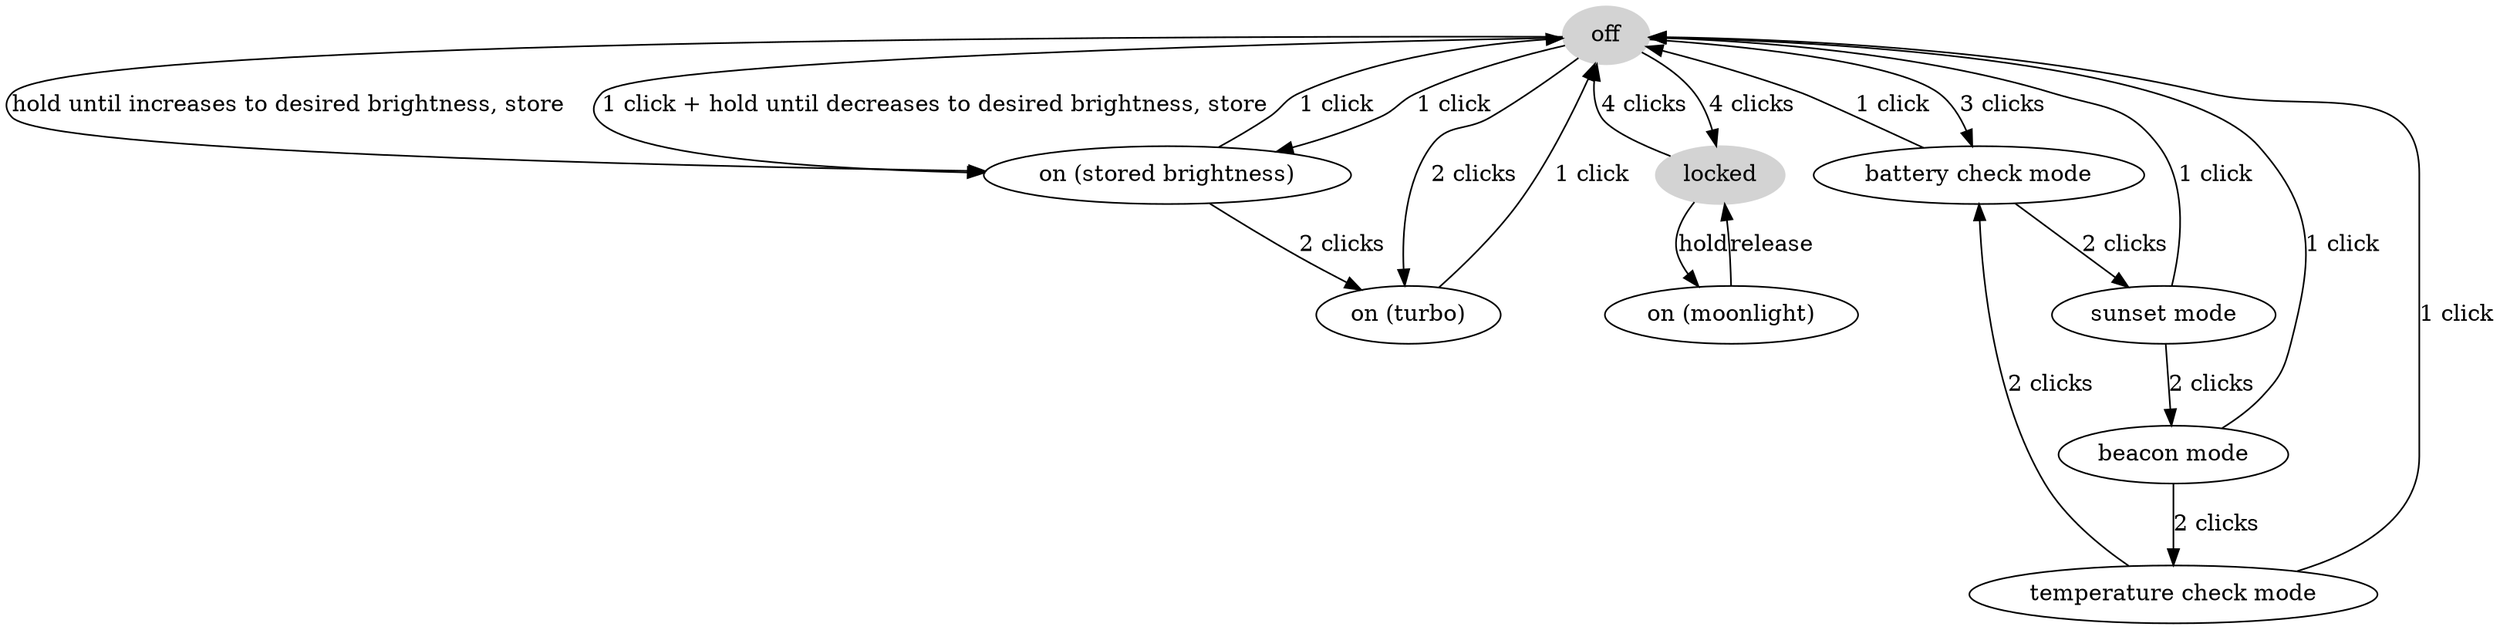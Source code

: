 digraph {
  off[style="filled",color="lightgrey"]
  off -> "on (stored brightness)"[label="1 click"];
  off -> "on (stored brightness)"[label="hold until increases to desired brightness, store"];
  off -> "on (turbo)"[label="2 clicks"];
  off -> "on (stored brightness)"[label="1 click + hold until decreases to desired brightness, store"];
  off -> locked[label="4 clicks"];
  off -> "battery check mode"[label="3 clicks"];

  locked[style="filled",color="lightgrey"]
  locked -> off[label="4 clicks"];
  locked -> "on (moonlight)"[label="hold"];

  "on (moonlight)" -> "locked"[label="release"];
  "on (stored brightness)" -> off[label="1 click"];
  "on (stored brightness)" -> "on (turbo)"[label="2 clicks"];
  "on (turbo)" -> off[label="1 click"];

  "battery check mode" -> "sunset mode"[label="2 clicks"]
  "battery check mode" -> off[label="1 click"]

  "sunset mode" -> "beacon mode"[label="2 clicks"]
  "sunset mode" -> off[label="1 click"]

  "beacon mode" -> "temperature check mode"[label="2 clicks"]
  "beacon mode" -> off[label="1 click"]

  "temperature check mode" -> "battery check mode"[label="2 clicks"]
  "temperature check mode" -> off[label="1 click"]
}

